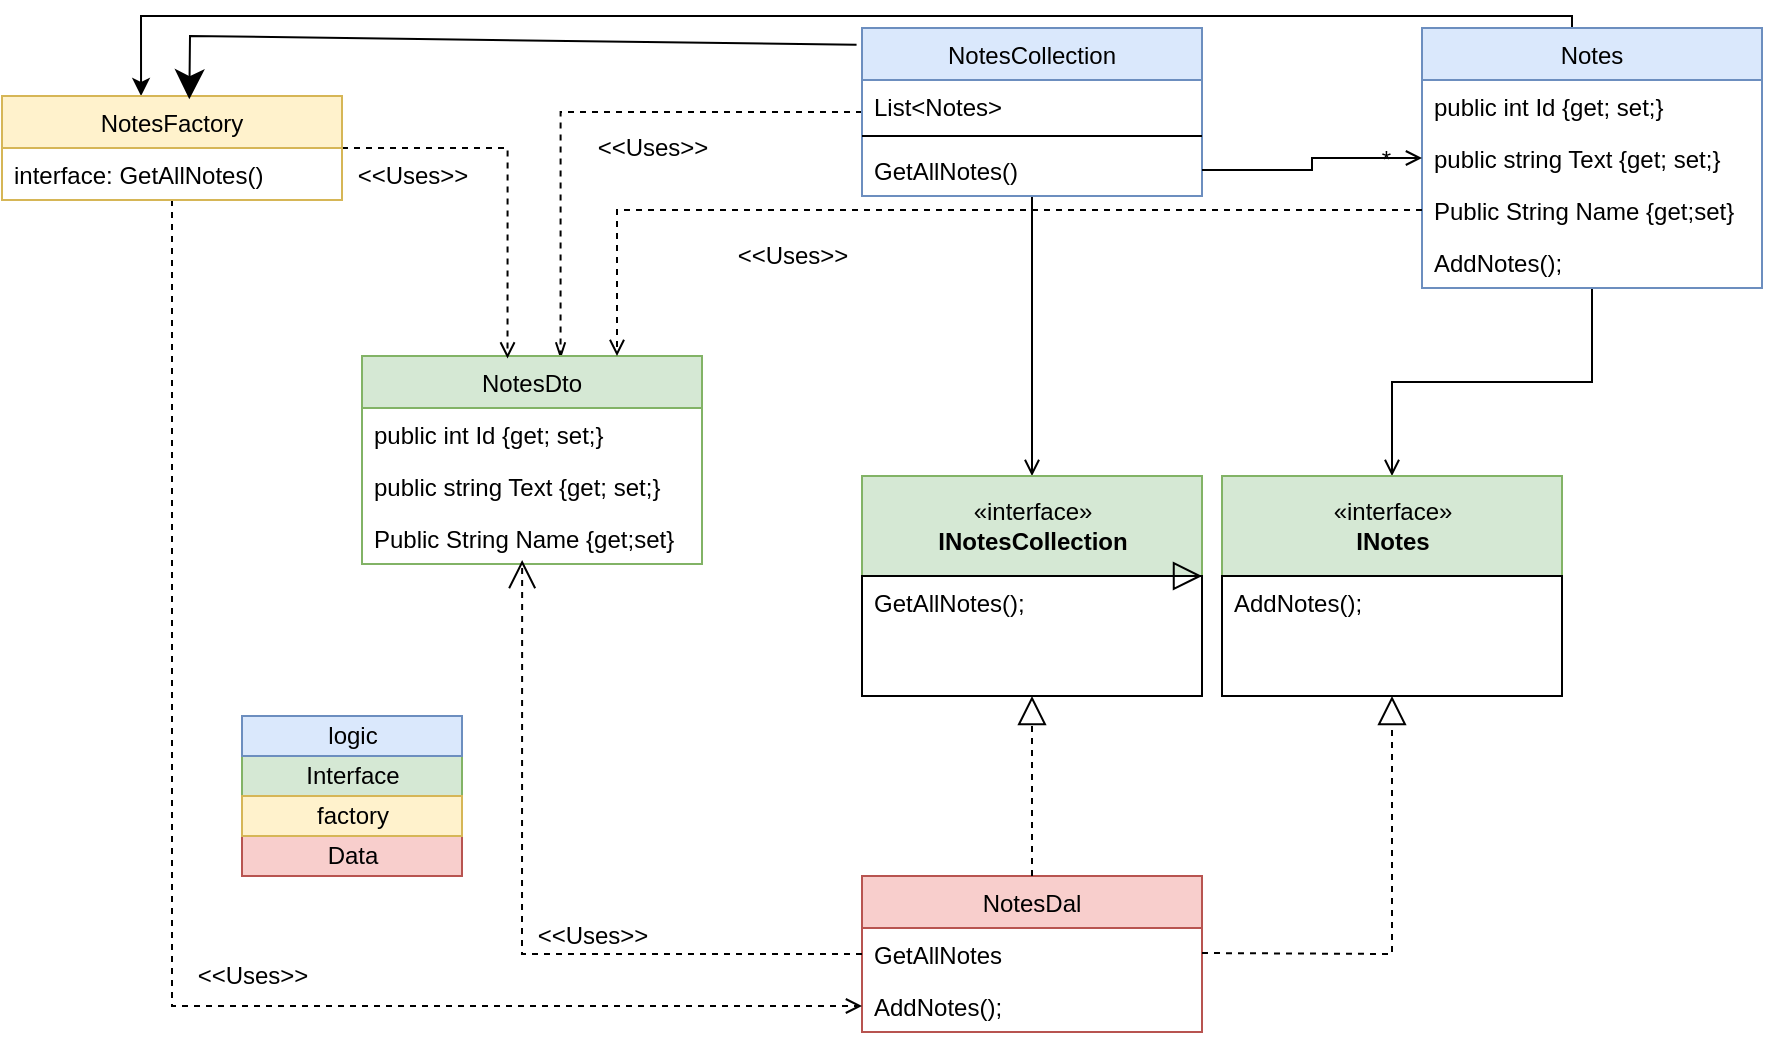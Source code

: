 <mxfile version="15.9.1" type="device" pages="2"><diagram id="C5RBs43oDa-KdzZeNtuy" name="Page-1"><mxGraphModel dx="1938" dy="588" grid="1" gridSize="10" guides="1" tooltips="1" connect="1" arrows="1" fold="1" page="1" pageScale="1" pageWidth="827" pageHeight="1169" math="0" shadow="0"><root><mxCell id="WIyWlLk6GJQsqaUBKTNV-0"/><mxCell id="WIyWlLk6GJQsqaUBKTNV-1" parent="WIyWlLk6GJQsqaUBKTNV-0"/><mxCell id="HQD8jJHBmpvwJQBnQCnQ-52" style="edgeStyle=orthogonalEdgeStyle;rounded=0;orthogonalLoop=1;jettySize=auto;html=1;endArrow=open;endFill=0;" parent="WIyWlLk6GJQsqaUBKTNV-1" source="HQD8jJHBmpvwJQBnQCnQ-24" target="HQD8jJHBmpvwJQBnQCnQ-42" edge="1"><mxGeometry relative="1" as="geometry"/></mxCell><mxCell id="HQD8jJHBmpvwJQBnQCnQ-74" style="edgeStyle=orthogonalEdgeStyle;rounded=0;orthogonalLoop=1;jettySize=auto;html=1;entryX=0.409;entryY=0;entryDx=0;entryDy=0;entryPerimeter=0;" parent="WIyWlLk6GJQsqaUBKTNV-1" source="HQD8jJHBmpvwJQBnQCnQ-24" target="HQD8jJHBmpvwJQBnQCnQ-60" edge="1"><mxGeometry relative="1" as="geometry"><Array as="points"><mxPoint x="595" y="210"/><mxPoint x="-120" y="210"/></Array></mxGeometry></mxCell><mxCell id="HQD8jJHBmpvwJQBnQCnQ-24" value="Notes" style="swimlane;fontStyle=0;childLayout=stackLayout;horizontal=1;startSize=26;fillColor=#dae8fc;horizontalStack=0;resizeParent=1;resizeParentMax=0;resizeLast=0;collapsible=1;marginBottom=0;strokeColor=#6c8ebf;" parent="WIyWlLk6GJQsqaUBKTNV-1" vertex="1"><mxGeometry x="520" y="216" width="170" height="130" as="geometry"/></mxCell><mxCell id="HQD8jJHBmpvwJQBnQCnQ-25" value="public int Id {get; set;}" style="text;strokeColor=none;fillColor=none;align=left;verticalAlign=top;spacingLeft=4;spacingRight=4;overflow=hidden;rotatable=0;points=[[0,0.5],[1,0.5]];portConstraint=eastwest;" parent="HQD8jJHBmpvwJQBnQCnQ-24" vertex="1"><mxGeometry y="26" width="170" height="26" as="geometry"/></mxCell><mxCell id="HQD8jJHBmpvwJQBnQCnQ-26" value="public string Text {get; set;}" style="text;strokeColor=none;fillColor=none;align=left;verticalAlign=top;spacingLeft=4;spacingRight=4;overflow=hidden;rotatable=0;points=[[0,0.5],[1,0.5]];portConstraint=eastwest;" parent="HQD8jJHBmpvwJQBnQCnQ-24" vertex="1"><mxGeometry y="52" width="170" height="26" as="geometry"/></mxCell><mxCell id="HQD8jJHBmpvwJQBnQCnQ-27" value="Public String Name {get;set}" style="text;strokeColor=none;fillColor=none;align=left;verticalAlign=top;spacingLeft=4;spacingRight=4;overflow=hidden;rotatable=0;points=[[0,0.5],[1,0.5]];portConstraint=eastwest;" parent="HQD8jJHBmpvwJQBnQCnQ-24" vertex="1"><mxGeometry y="78" width="170" height="26" as="geometry"/></mxCell><mxCell id="oTGllgG92uXv0iIPnJ-q-37" value="AddNotes();" style="text;strokeColor=none;fillColor=none;align=left;verticalAlign=top;spacingLeft=4;spacingRight=4;overflow=hidden;rotatable=0;points=[[0,0.5],[1,0.5]];portConstraint=eastwest;" vertex="1" parent="HQD8jJHBmpvwJQBnQCnQ-24"><mxGeometry y="104" width="170" height="26" as="geometry"/></mxCell><mxCell id="HQD8jJHBmpvwJQBnQCnQ-50" style="edgeStyle=orthogonalEdgeStyle;rounded=0;orthogonalLoop=1;jettySize=auto;html=1;entryX=0.5;entryY=0;entryDx=0;entryDy=0;endArrow=open;endFill=0;" parent="WIyWlLk6GJQsqaUBKTNV-1" source="HQD8jJHBmpvwJQBnQCnQ-29" target="HQD8jJHBmpvwJQBnQCnQ-41" edge="1"><mxGeometry relative="1" as="geometry"><Array as="points"><mxPoint x="325" y="290"/></Array></mxGeometry></mxCell><mxCell id="oTGllgG92uXv0iIPnJ-q-14" style="edgeStyle=orthogonalEdgeStyle;rounded=0;orthogonalLoop=1;jettySize=auto;html=1;entryX=0.584;entryY=0.012;entryDx=0;entryDy=0;entryPerimeter=0;dashed=1;endArrow=openThin;endFill=0;" edge="1" parent="WIyWlLk6GJQsqaUBKTNV-1" source="HQD8jJHBmpvwJQBnQCnQ-29" target="HQD8jJHBmpvwJQBnQCnQ-53"><mxGeometry relative="1" as="geometry"/></mxCell><mxCell id="HQD8jJHBmpvwJQBnQCnQ-29" value="NotesCollection" style="swimlane;fontStyle=0;childLayout=stackLayout;horizontal=1;startSize=26;fillColor=#dae8fc;horizontalStack=0;resizeParent=1;resizeParentMax=0;resizeLast=0;collapsible=1;marginBottom=0;strokeColor=#6c8ebf;" parent="WIyWlLk6GJQsqaUBKTNV-1" vertex="1"><mxGeometry x="240" y="216" width="170" height="84" as="geometry"/></mxCell><mxCell id="HQD8jJHBmpvwJQBnQCnQ-30" value="List&lt;Notes&gt;" style="text;strokeColor=none;fillColor=none;align=left;verticalAlign=top;spacingLeft=4;spacingRight=4;overflow=hidden;rotatable=0;points=[[0,0.5],[1,0.5]];portConstraint=eastwest;" parent="HQD8jJHBmpvwJQBnQCnQ-29" vertex="1"><mxGeometry y="26" width="170" height="24" as="geometry"/></mxCell><mxCell id="oTGllgG92uXv0iIPnJ-q-34" value="" style="line;strokeWidth=1;fillColor=none;align=left;verticalAlign=middle;spacingTop=-1;spacingLeft=3;spacingRight=3;rotatable=0;labelPosition=right;points=[];portConstraint=eastwest;" vertex="1" parent="HQD8jJHBmpvwJQBnQCnQ-29"><mxGeometry y="50" width="170" height="8" as="geometry"/></mxCell><mxCell id="oTGllgG92uXv0iIPnJ-q-31" value="GetAllNotes()" style="text;strokeColor=none;fillColor=none;align=left;verticalAlign=top;spacingLeft=4;spacingRight=4;overflow=hidden;rotatable=0;points=[[0,0.5],[1,0.5]];portConstraint=eastwest;" vertex="1" parent="HQD8jJHBmpvwJQBnQCnQ-29"><mxGeometry y="58" width="170" height="26" as="geometry"/></mxCell><mxCell id="HQD8jJHBmpvwJQBnQCnQ-31" value="NotesDal" style="swimlane;fontStyle=0;childLayout=stackLayout;horizontal=1;startSize=26;fillColor=#f8cecc;horizontalStack=0;resizeParent=1;resizeParentMax=0;resizeLast=0;collapsible=1;marginBottom=0;strokeColor=#b85450;" parent="WIyWlLk6GJQsqaUBKTNV-1" vertex="1"><mxGeometry x="240" y="640" width="170" height="78" as="geometry"/></mxCell><mxCell id="HQD8jJHBmpvwJQBnQCnQ-32" value="GetAllNotes&#10;" style="text;strokeColor=none;fillColor=none;align=left;verticalAlign=top;spacingLeft=4;spacingRight=4;overflow=hidden;rotatable=0;points=[[0,0.5],[1,0.5]];portConstraint=eastwest;" parent="HQD8jJHBmpvwJQBnQCnQ-31" vertex="1"><mxGeometry y="26" width="170" height="26" as="geometry"/></mxCell><mxCell id="HQD8jJHBmpvwJQBnQCnQ-47" value="AddNotes();" style="text;strokeColor=none;fillColor=none;align=left;verticalAlign=top;spacingLeft=4;spacingRight=4;overflow=hidden;rotatable=0;points=[[0,0.5],[1,0.5]];portConstraint=eastwest;" parent="HQD8jJHBmpvwJQBnQCnQ-31" vertex="1"><mxGeometry y="52" width="170" height="26" as="geometry"/></mxCell><mxCell id="HQD8jJHBmpvwJQBnQCnQ-41" value="«interface»&lt;br&gt;&lt;b&gt;INotesCollection&lt;/b&gt;" style="html=1;fillColor=#d5e8d4;strokeColor=#82b366;" parent="WIyWlLk6GJQsqaUBKTNV-1" vertex="1"><mxGeometry x="240" y="440" width="170" height="50" as="geometry"/></mxCell><mxCell id="HQD8jJHBmpvwJQBnQCnQ-42" value="«interface»&lt;br&gt;&lt;b&gt;INotes&lt;/b&gt;" style="html=1;fillColor=#d5e8d4;strokeColor=#82b366;" parent="WIyWlLk6GJQsqaUBKTNV-1" vertex="1"><mxGeometry x="420" y="440" width="170" height="50" as="geometry"/></mxCell><mxCell id="HQD8jJHBmpvwJQBnQCnQ-43" value="" style="rounded=0;whiteSpace=wrap;html=1;" parent="WIyWlLk6GJQsqaUBKTNV-1" vertex="1"><mxGeometry x="240" y="490" width="170" height="60" as="geometry"/></mxCell><mxCell id="HQD8jJHBmpvwJQBnQCnQ-44" value="GetAllNotes();" style="text;strokeColor=none;fillColor=none;align=left;verticalAlign=top;spacingLeft=4;spacingRight=4;overflow=hidden;rotatable=0;points=[[0,0.5],[1,0.5]];portConstraint=eastwest;" parent="WIyWlLk6GJQsqaUBKTNV-1" vertex="1"><mxGeometry x="240" y="490" width="100" height="26" as="geometry"/></mxCell><mxCell id="HQD8jJHBmpvwJQBnQCnQ-45" value="" style="rounded=0;whiteSpace=wrap;html=1;" parent="WIyWlLk6GJQsqaUBKTNV-1" vertex="1"><mxGeometry x="420" y="490" width="170" height="60" as="geometry"/></mxCell><mxCell id="HQD8jJHBmpvwJQBnQCnQ-46" value="AddNotes();" style="text;strokeColor=none;fillColor=none;align=left;verticalAlign=top;spacingLeft=4;spacingRight=4;overflow=hidden;rotatable=0;points=[[0,0.5],[1,0.5]];portConstraint=eastwest;" parent="WIyWlLk6GJQsqaUBKTNV-1" vertex="1"><mxGeometry x="420" y="490" width="100" height="26" as="geometry"/></mxCell><mxCell id="HQD8jJHBmpvwJQBnQCnQ-53" value="NotesDto" style="swimlane;fontStyle=0;childLayout=stackLayout;horizontal=1;startSize=26;fillColor=#d5e8d4;horizontalStack=0;resizeParent=1;resizeParentMax=0;resizeLast=0;collapsible=1;marginBottom=0;strokeColor=#82b366;" parent="WIyWlLk6GJQsqaUBKTNV-1" vertex="1"><mxGeometry x="-10" y="380" width="170" height="104" as="geometry"/></mxCell><mxCell id="HQD8jJHBmpvwJQBnQCnQ-54" value="public int Id {get; set;}" style="text;strokeColor=none;fillColor=none;align=left;verticalAlign=top;spacingLeft=4;spacingRight=4;overflow=hidden;rotatable=0;points=[[0,0.5],[1,0.5]];portConstraint=eastwest;" parent="HQD8jJHBmpvwJQBnQCnQ-53" vertex="1"><mxGeometry y="26" width="170" height="26" as="geometry"/></mxCell><mxCell id="HQD8jJHBmpvwJQBnQCnQ-55" value="public string Text {get; set;}" style="text;strokeColor=none;fillColor=none;align=left;verticalAlign=top;spacingLeft=4;spacingRight=4;overflow=hidden;rotatable=0;points=[[0,0.5],[1,0.5]];portConstraint=eastwest;" parent="HQD8jJHBmpvwJQBnQCnQ-53" vertex="1"><mxGeometry y="52" width="170" height="26" as="geometry"/></mxCell><mxCell id="HQD8jJHBmpvwJQBnQCnQ-56" value="Public String Name {get;set}" style="text;strokeColor=none;fillColor=none;align=left;verticalAlign=top;spacingLeft=4;spacingRight=4;overflow=hidden;rotatable=0;points=[[0,0.5],[1,0.5]];portConstraint=eastwest;" parent="HQD8jJHBmpvwJQBnQCnQ-53" vertex="1"><mxGeometry y="78" width="170" height="26" as="geometry"/></mxCell><mxCell id="HQD8jJHBmpvwJQBnQCnQ-65" style="edgeStyle=orthogonalEdgeStyle;rounded=0;orthogonalLoop=1;jettySize=auto;html=1;entryX=0;entryY=0.5;entryDx=0;entryDy=0;endArrow=classic;endFill=1;strokeColor=none;" parent="WIyWlLk6GJQsqaUBKTNV-1" source="HQD8jJHBmpvwJQBnQCnQ-60" target="HQD8jJHBmpvwJQBnQCnQ-32" edge="1"><mxGeometry relative="1" as="geometry"/></mxCell><mxCell id="HQD8jJHBmpvwJQBnQCnQ-75" style="edgeStyle=orthogonalEdgeStyle;rounded=0;orthogonalLoop=1;jettySize=auto;html=1;entryX=0.428;entryY=0.012;entryDx=0;entryDy=0;entryPerimeter=0;dashed=1;endArrow=open;endFill=0;" parent="WIyWlLk6GJQsqaUBKTNV-1" source="HQD8jJHBmpvwJQBnQCnQ-60" target="HQD8jJHBmpvwJQBnQCnQ-53" edge="1"><mxGeometry relative="1" as="geometry"/></mxCell><mxCell id="oTGllgG92uXv0iIPnJ-q-23" style="edgeStyle=orthogonalEdgeStyle;rounded=0;orthogonalLoop=1;jettySize=auto;html=1;entryX=0;entryY=0.5;entryDx=0;entryDy=0;dashed=1;endArrow=open;endFill=0;" edge="1" parent="WIyWlLk6GJQsqaUBKTNV-1" source="HQD8jJHBmpvwJQBnQCnQ-60" target="HQD8jJHBmpvwJQBnQCnQ-47"><mxGeometry relative="1" as="geometry"/></mxCell><mxCell id="HQD8jJHBmpvwJQBnQCnQ-60" value="NotesFactory" style="swimlane;fontStyle=0;childLayout=stackLayout;horizontal=1;startSize=26;fillColor=#fff2cc;horizontalStack=0;resizeParent=1;resizeParentMax=0;resizeLast=0;collapsible=1;marginBottom=0;strokeColor=#d6b656;" parent="WIyWlLk6GJQsqaUBKTNV-1" vertex="1"><mxGeometry x="-190" y="250" width="170" height="52" as="geometry"/></mxCell><mxCell id="HQD8jJHBmpvwJQBnQCnQ-61" value="interface: GetAllNotes()" style="text;strokeColor=none;fillColor=none;align=left;verticalAlign=top;spacingLeft=4;spacingRight=4;overflow=hidden;rotatable=0;points=[[0,0.5],[1,0.5]];portConstraint=eastwest;" parent="HQD8jJHBmpvwJQBnQCnQ-60" vertex="1"><mxGeometry y="26" width="170" height="26" as="geometry"/></mxCell><mxCell id="HQD8jJHBmpvwJQBnQCnQ-76" value="Data" style="html=1;fillColor=#f8cecc;strokeColor=#b85450;" parent="WIyWlLk6GJQsqaUBKTNV-1" vertex="1"><mxGeometry x="-70" y="620" width="110" height="20" as="geometry"/></mxCell><mxCell id="HQD8jJHBmpvwJQBnQCnQ-77" value="Interface" style="html=1;fillColor=#d5e8d4;strokeColor=#82b366;" parent="WIyWlLk6GJQsqaUBKTNV-1" vertex="1"><mxGeometry x="-70" y="580" width="110" height="20" as="geometry"/></mxCell><mxCell id="HQD8jJHBmpvwJQBnQCnQ-78" value="factory" style="html=1;fillColor=#fff2cc;strokeColor=#d6b656;" parent="WIyWlLk6GJQsqaUBKTNV-1" vertex="1"><mxGeometry x="-70" y="600" width="110" height="20" as="geometry"/></mxCell><mxCell id="HQD8jJHBmpvwJQBnQCnQ-79" value="logic" style="html=1;fillColor=#dae8fc;strokeColor=#6c8ebf;" parent="WIyWlLk6GJQsqaUBKTNV-1" vertex="1"><mxGeometry x="-70" y="560" width="110" height="20" as="geometry"/></mxCell><mxCell id="oTGllgG92uXv0iIPnJ-q-4" value="" style="endArrow=block;dashed=1;endFill=0;endSize=12;html=1;rounded=0;" edge="1" parent="WIyWlLk6GJQsqaUBKTNV-1"><mxGeometry width="160" relative="1" as="geometry"><mxPoint x="250" y="490" as="sourcePoint"/><mxPoint x="410" y="490" as="targetPoint"/></mxGeometry></mxCell><mxCell id="oTGllgG92uXv0iIPnJ-q-5" value="" style="endArrow=block;dashed=1;endFill=0;endSize=12;html=1;rounded=0;entryX=0.5;entryY=1;entryDx=0;entryDy=0;exitX=0.5;exitY=0;exitDx=0;exitDy=0;" edge="1" parent="WIyWlLk6GJQsqaUBKTNV-1" source="HQD8jJHBmpvwJQBnQCnQ-31" target="HQD8jJHBmpvwJQBnQCnQ-43"><mxGeometry width="160" relative="1" as="geometry"><mxPoint x="230" y="609.5" as="sourcePoint"/><mxPoint x="390" y="609.5" as="targetPoint"/></mxGeometry></mxCell><mxCell id="oTGllgG92uXv0iIPnJ-q-6" value="" style="endArrow=block;dashed=1;endFill=0;endSize=12;html=1;rounded=0;entryX=0.5;entryY=1;entryDx=0;entryDy=0;" edge="1" parent="WIyWlLk6GJQsqaUBKTNV-1" target="HQD8jJHBmpvwJQBnQCnQ-45"><mxGeometry width="160" relative="1" as="geometry"><mxPoint x="410" y="678.5" as="sourcePoint"/><mxPoint x="570" y="678.5" as="targetPoint"/><Array as="points"><mxPoint x="505" y="679"/></Array></mxGeometry></mxCell><mxCell id="oTGllgG92uXv0iIPnJ-q-8" value="" style="endArrow=open;endFill=1;endSize=12;html=1;rounded=0;entryX=0.471;entryY=0.923;entryDx=0;entryDy=0;entryPerimeter=0;exitX=0;exitY=0.5;exitDx=0;exitDy=0;dashed=1;" edge="1" parent="WIyWlLk6GJQsqaUBKTNV-1" source="HQD8jJHBmpvwJQBnQCnQ-32" target="HQD8jJHBmpvwJQBnQCnQ-56"><mxGeometry width="160" relative="1" as="geometry"><mxPoint x="30" y="550" as="sourcePoint"/><mxPoint x="190" y="550" as="targetPoint"/><Array as="points"><mxPoint x="70" y="679"/></Array></mxGeometry></mxCell><mxCell id="oTGllgG92uXv0iIPnJ-q-9" value="&amp;lt;&amp;lt;Uses&amp;gt;&amp;gt;" style="text;html=1;align=center;verticalAlign=middle;resizable=0;points=[];autosize=1;strokeColor=none;fillColor=none;" vertex="1" parent="WIyWlLk6GJQsqaUBKTNV-1"><mxGeometry x="70" y="660" width="70" height="20" as="geometry"/></mxCell><mxCell id="oTGllgG92uXv0iIPnJ-q-13" style="edgeStyle=orthogonalEdgeStyle;rounded=0;orthogonalLoop=1;jettySize=auto;html=1;entryX=0.75;entryY=0;entryDx=0;entryDy=0;dashed=1;endArrow=open;endFill=0;" edge="1" parent="WIyWlLk6GJQsqaUBKTNV-1" source="HQD8jJHBmpvwJQBnQCnQ-27" target="HQD8jJHBmpvwJQBnQCnQ-53"><mxGeometry relative="1" as="geometry"/></mxCell><mxCell id="oTGllgG92uXv0iIPnJ-q-15" value="&amp;lt;&amp;lt;Uses&amp;gt;&amp;gt;" style="text;html=1;align=center;verticalAlign=middle;resizable=0;points=[];autosize=1;strokeColor=none;fillColor=none;" vertex="1" parent="WIyWlLk6GJQsqaUBKTNV-1"><mxGeometry x="170" y="320" width="70" height="20" as="geometry"/></mxCell><mxCell id="oTGllgG92uXv0iIPnJ-q-19" value="&amp;lt;&amp;lt;Uses&amp;gt;&amp;gt;" style="text;html=1;align=center;verticalAlign=middle;resizable=0;points=[];autosize=1;strokeColor=none;fillColor=none;" vertex="1" parent="WIyWlLk6GJQsqaUBKTNV-1"><mxGeometry x="100" y="266" width="70" height="20" as="geometry"/></mxCell><mxCell id="oTGllgG92uXv0iIPnJ-q-20" value="&amp;nbsp;*" style="text;html=1;align=center;verticalAlign=middle;resizable=0;points=[];autosize=1;strokeColor=none;fillColor=none;" vertex="1" parent="WIyWlLk6GJQsqaUBKTNV-1"><mxGeometry x="490" y="272" width="20" height="20" as="geometry"/></mxCell><mxCell id="oTGllgG92uXv0iIPnJ-q-24" value="&amp;lt;&amp;lt;Uses&amp;gt;&amp;gt;" style="text;html=1;align=center;verticalAlign=middle;resizable=0;points=[];autosize=1;strokeColor=none;fillColor=none;" vertex="1" parent="WIyWlLk6GJQsqaUBKTNV-1"><mxGeometry x="-100" y="680" width="70" height="20" as="geometry"/></mxCell><mxCell id="oTGllgG92uXv0iIPnJ-q-29" value="&amp;lt;&amp;lt;Uses&amp;gt;&amp;gt;" style="text;html=1;align=center;verticalAlign=middle;resizable=0;points=[];autosize=1;strokeColor=none;fillColor=none;" vertex="1" parent="WIyWlLk6GJQsqaUBKTNV-1"><mxGeometry x="-20" y="280" width="70" height="20" as="geometry"/></mxCell><mxCell id="oTGllgG92uXv0iIPnJ-q-35" style="edgeStyle=orthogonalEdgeStyle;rounded=0;orthogonalLoop=1;jettySize=auto;html=1;endArrow=open;endFill=0;" edge="1" parent="WIyWlLk6GJQsqaUBKTNV-1" source="oTGllgG92uXv0iIPnJ-q-31" target="HQD8jJHBmpvwJQBnQCnQ-26"><mxGeometry relative="1" as="geometry"/></mxCell><mxCell id="oTGllgG92uXv0iIPnJ-q-40" value="" style="endArrow=classic;endFill=1;endSize=12;html=1;rounded=0;entryX=0.551;entryY=0.031;entryDx=0;entryDy=0;entryPerimeter=0;exitX=-0.016;exitY=0.1;exitDx=0;exitDy=0;exitPerimeter=0;" edge="1" parent="WIyWlLk6GJQsqaUBKTNV-1" source="HQD8jJHBmpvwJQBnQCnQ-29" target="HQD8jJHBmpvwJQBnQCnQ-60"><mxGeometry width="160" relative="1" as="geometry"><mxPoint y="230" as="sourcePoint"/><mxPoint x="160" y="230" as="targetPoint"/><Array as="points"><mxPoint x="-96" y="220"/></Array></mxGeometry></mxCell></root></mxGraphModel></diagram><diagram id="9HdqB7vS40Nu04zkA3rZ" name="Page-2"><mxGraphModel dx="1111" dy="588" grid="1" gridSize="10" guides="1" tooltips="1" connect="1" arrows="1" fold="1" page="1" pageScale="1" pageWidth="827" pageHeight="1169" math="0" shadow="0"><root><mxCell id="iL_6l2dOkBJQYN-CdQfz-0"/><mxCell id="iL_6l2dOkBJQYN-CdQfz-1" parent="iL_6l2dOkBJQYN-CdQfz-0"/></root></mxGraphModel></diagram></mxfile>
